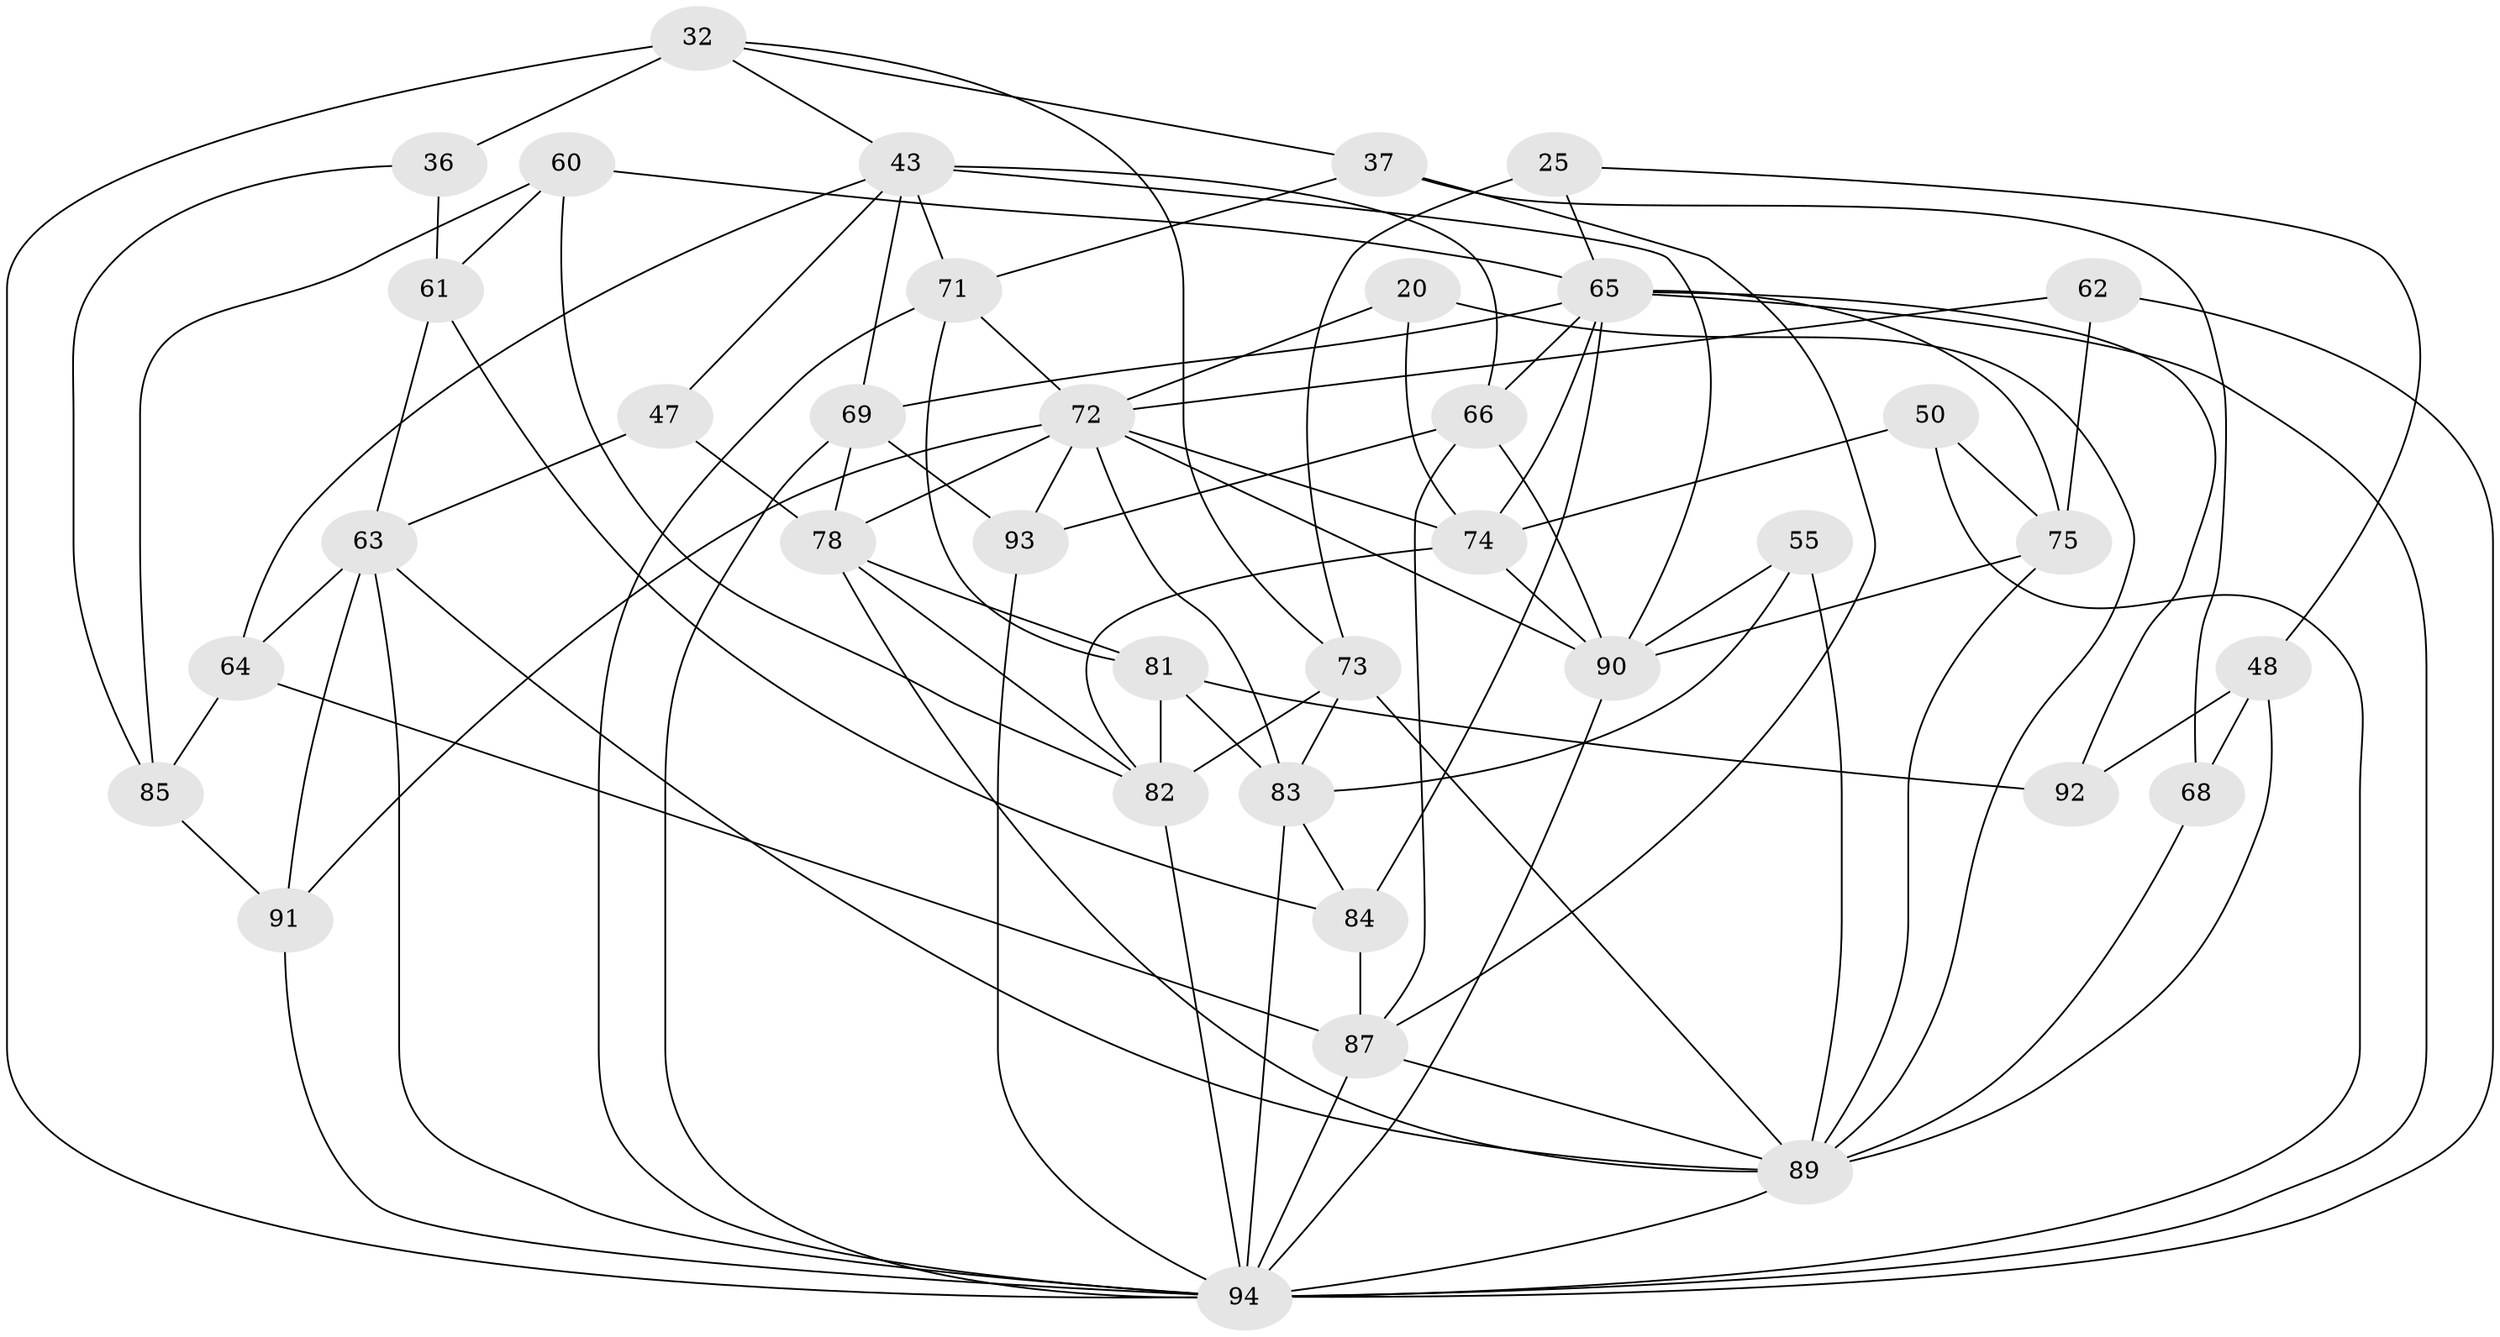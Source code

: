 // original degree distribution, {4: 1.0}
// Generated by graph-tools (version 1.1) at 2025/01/03/04/25 22:01:14]
// undirected, 37 vertices, 95 edges
graph export_dot {
graph [start="1"]
  node [color=gray90,style=filled];
  20;
  25;
  32 [super="+2"];
  36;
  37;
  43 [super="+5+6"];
  47;
  48 [super="+40"];
  50;
  55;
  60;
  61;
  62 [super="+39"];
  63 [super="+3+38+59"];
  64;
  65 [super="+7+33+35"];
  66 [super="+9"];
  68;
  69 [super="+45"];
  71 [super="+54"];
  72 [super="+16+53"];
  73 [super="+15"];
  74 [super="+41"];
  75 [super="+57"];
  78 [super="+52"];
  81 [super="+76"];
  82 [super="+28+34"];
  83 [super="+51"];
  84;
  85;
  87 [super="+11"];
  89 [super="+30+56+79+86"];
  90 [super="+42+70"];
  91;
  92;
  93 [super="+67"];
  94 [super="+80+88"];
  20 -- 72;
  20 -- 89;
  20 -- 74 [weight=2];
  25 -- 73 [weight=2];
  25 -- 65;
  25 -- 48;
  32 -- 36 [weight=2];
  32 -- 37;
  32 -- 73;
  32 -- 43;
  32 -- 94;
  36 -- 61;
  36 -- 85;
  37 -- 87;
  37 -- 68;
  37 -- 71;
  43 -- 64;
  43 -- 47;
  43 -- 90;
  43 -- 69;
  43 -- 71 [weight=2];
  43 -- 66;
  47 -- 63 [weight=2];
  47 -- 78;
  48 -- 92 [weight=2];
  48 -- 68 [weight=2];
  48 -- 89;
  50 -- 94 [weight=2];
  50 -- 74;
  50 -- 75;
  55 -- 89;
  55 -- 90 [weight=2];
  55 -- 83;
  60 -- 61;
  60 -- 85;
  60 -- 82;
  60 -- 65;
  61 -- 84;
  61 -- 63;
  62 -- 72 [weight=2];
  62 -- 94 [weight=2];
  62 -- 75 [weight=2];
  63 -- 94 [weight=4];
  63 -- 64;
  63 -- 89;
  63 -- 91;
  64 -- 85;
  64 -- 87;
  65 -- 84;
  65 -- 74;
  65 -- 66;
  65 -- 75;
  65 -- 94;
  65 -- 69 [weight=2];
  65 -- 92;
  66 -- 93 [weight=2];
  66 -- 90;
  66 -- 87;
  68 -- 89;
  69 -- 94;
  69 -- 93;
  69 -- 78;
  71 -- 72;
  71 -- 94;
  71 -- 81;
  72 -- 90 [weight=2];
  72 -- 78;
  72 -- 83 [weight=2];
  72 -- 91;
  72 -- 93;
  72 -- 74;
  73 -- 82;
  73 -- 83;
  73 -- 89;
  74 -- 90;
  74 -- 82 [weight=2];
  75 -- 89 [weight=3];
  75 -- 90;
  78 -- 82;
  78 -- 81;
  78 -- 89;
  81 -- 83 [weight=2];
  81 -- 92;
  81 -- 82 [weight=3];
  82 -- 94 [weight=2];
  83 -- 84;
  83 -- 94 [weight=3];
  84 -- 87;
  85 -- 91;
  87 -- 94 [weight=3];
  87 -- 89;
  89 -- 94 [weight=5];
  90 -- 94 [weight=2];
  91 -- 94;
  93 -- 94 [weight=2];
}
